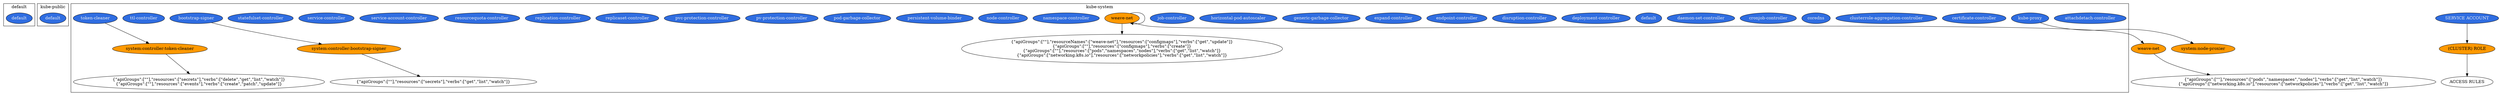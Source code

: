 digraph  {
        subgraph cluster_s0 {
                ID = "cluster_s0";
                label="default";
                n4[fillcolor="#2f6de1",fontcolor="#f0f0f0",label="default",style="filled"];

        }subgraph cluster_s1 {
                ID = "cluster_s1";
                label="kube-public";
                n5[fillcolor="#2f6de1",fontcolor="#f0f0f0",label="default",style="filled"];

        }subgraph cluster_s2 {
                ID = "cluster_s2";
                label="kube-system";
                n6[fillcolor="#2f6de1",fontcolor="#f0f0f0",label="attachdetach-controller",style="filled"];
                n7[fillcolor="#2f6de1",fontcolor="#f0f0f0",label="bootstrap-signer",style="filled"];
                n10[fillcolor="#2f6de1",fontcolor="#f0f0f0",label="certificate-controller",style="filled"];
                n11[fillcolor="#2f6de1",fontcolor="#f0f0f0",label="clusterrole-aggregation-controller",style="filled"];
                n12[fillcolor="#2f6de1",fontcolor="#f0f0f0",label="coredns",style="filled"];
                n13[fillcolor="#2f6de1",fontcolor="#f0f0f0",label="cronjob-controller",style="filled"];
                n14[fillcolor="#2f6de1",fontcolor="#f0f0f0",label="daemon-set-controller",style="filled"];
                n15[fillcolor="#2f6de1",fontcolor="#f0f0f0",label="default",style="filled"];
                n16[fillcolor="#2f6de1",fontcolor="#f0f0f0",label="deployment-controller",style="filled"];
                n17[fillcolor="#2f6de1",fontcolor="#f0f0f0",label="disruption-controller",style="filled"];
                n18[fillcolor="#2f6de1",fontcolor="#f0f0f0",label="endpoint-controller",style="filled"];
                n19[fillcolor="#2f6de1",fontcolor="#f0f0f0",label="expand-controller",style="filled"];
                n20[fillcolor="#2f6de1",fontcolor="#f0f0f0",label="generic-garbage-collector",style="filled"];
                n21[fillcolor="#2f6de1",fontcolor="#f0f0f0",label="horizontal-pod-autoscaler",style="filled"];
                n22[fillcolor="#2f6de1",fontcolor="#f0f0f0",label="job-controller",style="filled"];
                n23[fillcolor="#2f6de1",fontcolor="#f0f0f0",label="kube-proxy",style="filled"];
                n25[fillcolor="#2f6de1",fontcolor="#f0f0f0",label="namespace-controller",style="filled"];
                n26[fillcolor="#2f6de1",fontcolor="#f0f0f0",label="node-controller",style="filled"];
                n27[fillcolor="#2f6de1",fontcolor="#f0f0f0",label="persistent-volume-binder",style="filled"];
                n28[fillcolor="#2f6de1",fontcolor="#f0f0f0",label="pod-garbage-collector",style="filled"];
                n29[fillcolor="#2f6de1",fontcolor="#f0f0f0",label="pv-protection-controller",style="filled"];
                n30[fillcolor="#2f6de1",fontcolor="#f0f0f0",label="pvc-protection-controller",style="filled"];
                n31[fillcolor="#2f6de1",fontcolor="#f0f0f0",label="replicaset-controller",style="filled"];
                n32[fillcolor="#2f6de1",fontcolor="#f0f0f0",label="replication-controller",style="filled"];
                n33[fillcolor="#2f6de1",fontcolor="#f0f0f0",label="resourcequota-controller",style="filled"];
                n34[fillcolor="#2f6de1",fontcolor="#f0f0f0",label="service-account-controller",style="filled"];
                n35[fillcolor="#2f6de1",fontcolor="#f0f0f0",label="service-controller",style="filled"];
                n36[fillcolor="#2f6de1",fontcolor="#f0f0f0",label="statefulset-controller",style="filled"];
                n8[fillcolor="#ff9900",fontcolor="#030303",label="system:controller:bootstrap-signer",style="filled"];
                n38[fillcolor="#ff9900",fontcolor="#030303",label="system:controller:token-cleaner",style="filled"];
                n37[fillcolor="#2f6de1",fontcolor="#f0f0f0",label="token-cleaner",style="filled"];
                n40[fillcolor="#2f6de1",fontcolor="#f0f0f0",label="ttl-controller",style="filled"];
                n41[fillcolor="#ff9900",fontcolor="#030303",label="weave-net",style="filled"];
                n44[label="{\"apiGroups\":[\"\"],\"resourceNames\":[\"weave-net\"],\"resources\":[\"configmaps\"],\"verbs\":[\"get\",\"update\"]}\n{\"apiGroups\":[\"\"],\"resources\":[\"configmaps\"],\"verbs\":[\"create\"]}\n{\"apiGroups\":[\"\"],\"resources\":[\"pods\",\"namespaces\",\"nodes\"],\"verbs\":[\"get\",\"list\",\"watch\"]}\n{\"apiGroups\":[\"networking.k8s.io\"],\"resources\":[\"networkpolicies\"],\"verbs\":[\"get\",\"list\",\"watch\"]}\n"];
                n39[label="{\"apiGroups\":[\"\"],\"resources\":[\"secrets\"],\"verbs\":[\"delete\",\"get\",\"list\",\"watch\"]}\n{\"apiGroups\":[\"\"],\"resources\":[\"events\"],\"verbs\":[\"create\",\"patch\",\"update\"]}\n"];
                n9[label="{\"apiGroups\":[\"\"],\"resources\":[\"secrets\"],\"verbs\":[\"get\",\"list\",\"watch\"]}\n"];
                n7->n8;
                n8->n9;
                n38->n39;
                n37->n38;
                n41->n41;
                n41->n44;

        }
        n2[fillcolor="#ff9900",fontcolor="#030303",label="(CLUSTER) ROLE",style="filled"];
        n3[label="ACCESS RULES"];
        n1[fillcolor="#2f6de1",fontcolor="#f0f0f0",label="SERVICE ACCOUNT",style="filled"];
        n24[fillcolor="#ff9900",fontcolor="#030303",label="system:node-proxier",style="filled"];
        n42[fillcolor="#ff9900",fontcolor="#030303",label="weave-net",style="filled"];
        n43[label="{\"apiGroups\":[\"\"],\"resources\":[\"pods\",\"namespaces\",\"nodes\"],\"verbs\":[\"get\",\"list\",\"watch\"]}\n{\"apiGroups\":[\"networking.k8s.io\"],\"resources\":[\"networkpolicies\"],\"verbs\":[\"get\",\"list\",\"watch\"]}\n"];
        n2->n3;
        n1->n2;
        n23->n24;
        n41->n42;
        n42->n43;

}